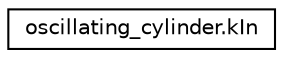 digraph "Graphical Class Hierarchy"
{
 // LATEX_PDF_SIZE
  edge [fontname="Helvetica",fontsize="10",labelfontname="Helvetica",labelfontsize="10"];
  node [fontname="Helvetica",fontsize="10",shape=record];
  rankdir="LR";
  Node0 [label="oscillating_cylinder.kIn",height=0.2,width=0.4,color="black", fillcolor="white", style="filled",URL="$d6/dd4/classoscillating__cylinder_1_1kIn.html",tooltip=" "];
}
